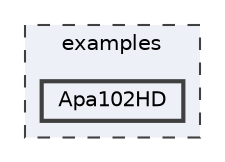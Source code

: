 digraph "/home/runner/work/FastLED/FastLED/examples/Apa102HD"
{
 // INTERACTIVE_SVG=YES
 // LATEX_PDF_SIZE
  bgcolor="transparent";
  edge [fontname=Helvetica,fontsize=10,labelfontname=Helvetica,labelfontsize=10];
  node [fontname=Helvetica,fontsize=10,shape=box,height=0.2,width=0.4];
  compound=true
  subgraph clusterdir_d28a4824dc47e487b107a5db32ef43c4 {
    graph [ bgcolor="#edf0f7", pencolor="grey25", label="examples", fontname=Helvetica,fontsize=10 style="filled,dashed", URL="dir_d28a4824dc47e487b107a5db32ef43c4.html",tooltip=""]
  dir_444f6549ff4d6964f399c8619651b3db [label="Apa102HD", fillcolor="#edf0f7", color="grey25", style="filled,bold", URL="dir_444f6549ff4d6964f399c8619651b3db.html",tooltip=""];
  }
}
